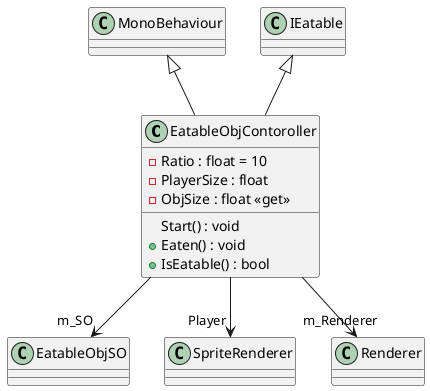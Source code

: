 @startuml
class EatableObjContoroller {
    - Ratio : float = 10
    - PlayerSize : float
    - ObjSize : float <<get>>
    Start() : void
    + Eaten() : void
    + IsEatable() : bool
}
MonoBehaviour <|-- EatableObjContoroller
IEatable <|-- EatableObjContoroller
EatableObjContoroller --> "m_SO" EatableObjSO
EatableObjContoroller --> "Player" SpriteRenderer
EatableObjContoroller --> "m_Renderer" Renderer
@enduml
